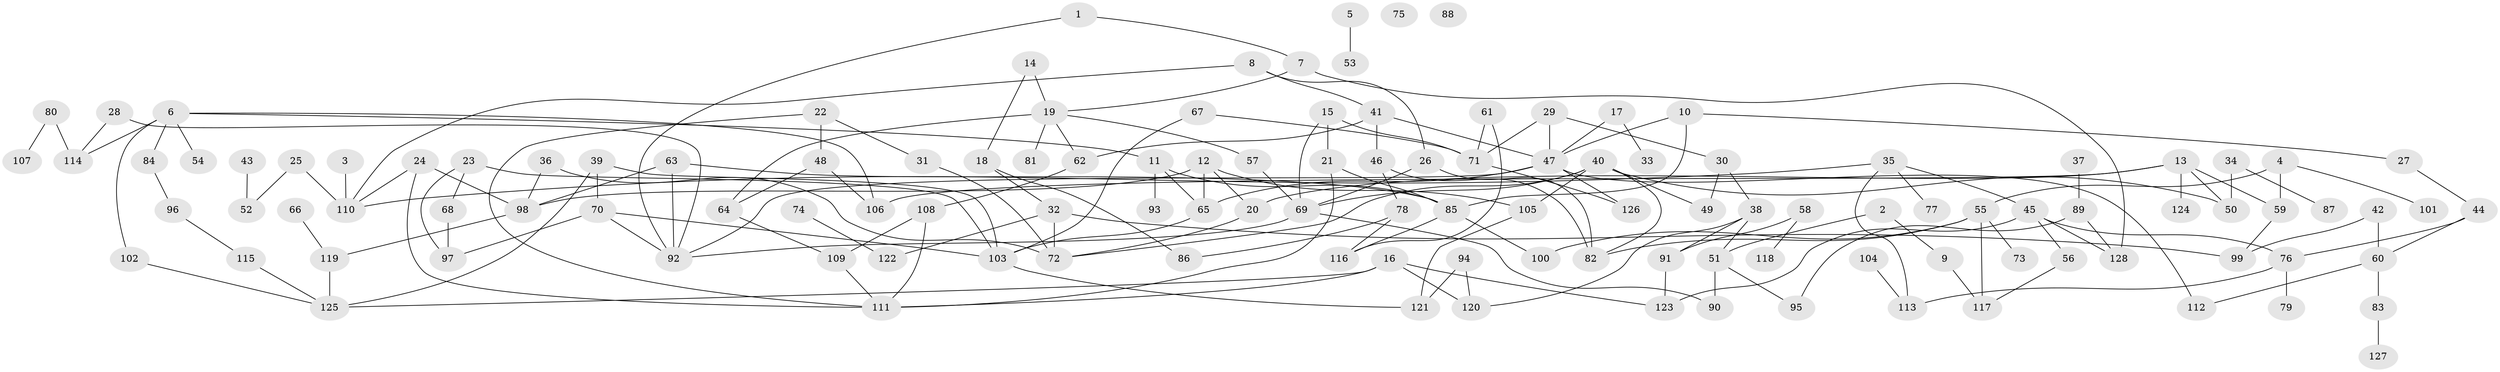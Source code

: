 // coarse degree distribution, {2: 0.23255813953488372, 1: 0.1744186046511628, 4: 0.10465116279069768, 0: 0.03488372093023256, 6: 0.09302325581395349, 3: 0.20930232558139536, 7: 0.046511627906976744, 5: 0.08139534883720931, 10: 0.011627906976744186, 8: 0.011627906976744186}
// Generated by graph-tools (version 1.1) at 2025/41/03/06/25 10:41:20]
// undirected, 128 vertices, 180 edges
graph export_dot {
graph [start="1"]
  node [color=gray90,style=filled];
  1;
  2;
  3;
  4;
  5;
  6;
  7;
  8;
  9;
  10;
  11;
  12;
  13;
  14;
  15;
  16;
  17;
  18;
  19;
  20;
  21;
  22;
  23;
  24;
  25;
  26;
  27;
  28;
  29;
  30;
  31;
  32;
  33;
  34;
  35;
  36;
  37;
  38;
  39;
  40;
  41;
  42;
  43;
  44;
  45;
  46;
  47;
  48;
  49;
  50;
  51;
  52;
  53;
  54;
  55;
  56;
  57;
  58;
  59;
  60;
  61;
  62;
  63;
  64;
  65;
  66;
  67;
  68;
  69;
  70;
  71;
  72;
  73;
  74;
  75;
  76;
  77;
  78;
  79;
  80;
  81;
  82;
  83;
  84;
  85;
  86;
  87;
  88;
  89;
  90;
  91;
  92;
  93;
  94;
  95;
  96;
  97;
  98;
  99;
  100;
  101;
  102;
  103;
  104;
  105;
  106;
  107;
  108;
  109;
  110;
  111;
  112;
  113;
  114;
  115;
  116;
  117;
  118;
  119;
  120;
  121;
  122;
  123;
  124;
  125;
  126;
  127;
  128;
  1 -- 7;
  1 -- 92;
  2 -- 9;
  2 -- 51;
  3 -- 110;
  4 -- 55;
  4 -- 59;
  4 -- 101;
  5 -- 53;
  6 -- 11;
  6 -- 54;
  6 -- 84;
  6 -- 102;
  6 -- 106;
  6 -- 114;
  7 -- 19;
  7 -- 128;
  8 -- 26;
  8 -- 41;
  8 -- 110;
  9 -- 117;
  10 -- 27;
  10 -- 47;
  10 -- 85;
  11 -- 65;
  11 -- 85;
  11 -- 93;
  12 -- 20;
  12 -- 65;
  12 -- 98;
  12 -- 105;
  13 -- 20;
  13 -- 50;
  13 -- 59;
  13 -- 106;
  13 -- 124;
  14 -- 18;
  14 -- 19;
  15 -- 21;
  15 -- 69;
  15 -- 71;
  16 -- 111;
  16 -- 120;
  16 -- 123;
  16 -- 125;
  17 -- 33;
  17 -- 47;
  18 -- 32;
  18 -- 86;
  19 -- 57;
  19 -- 62;
  19 -- 64;
  19 -- 81;
  20 -- 72;
  21 -- 85;
  21 -- 111;
  22 -- 31;
  22 -- 48;
  22 -- 111;
  23 -- 68;
  23 -- 97;
  23 -- 103;
  24 -- 98;
  24 -- 110;
  24 -- 111;
  25 -- 52;
  25 -- 110;
  26 -- 69;
  26 -- 82;
  27 -- 44;
  28 -- 92;
  28 -- 114;
  29 -- 30;
  29 -- 47;
  29 -- 71;
  30 -- 38;
  30 -- 49;
  31 -- 72;
  32 -- 72;
  32 -- 99;
  32 -- 122;
  34 -- 50;
  34 -- 87;
  35 -- 45;
  35 -- 77;
  35 -- 110;
  35 -- 113;
  36 -- 72;
  36 -- 98;
  37 -- 89;
  38 -- 51;
  38 -- 91;
  38 -- 120;
  39 -- 70;
  39 -- 103;
  39 -- 125;
  40 -- 49;
  40 -- 50;
  40 -- 69;
  40 -- 72;
  40 -- 82;
  40 -- 105;
  41 -- 46;
  41 -- 47;
  41 -- 62;
  42 -- 60;
  42 -- 99;
  43 -- 52;
  44 -- 60;
  44 -- 76;
  45 -- 56;
  45 -- 76;
  45 -- 123;
  45 -- 128;
  46 -- 78;
  46 -- 82;
  47 -- 65;
  47 -- 92;
  47 -- 112;
  47 -- 126;
  48 -- 64;
  48 -- 106;
  51 -- 90;
  51 -- 95;
  55 -- 73;
  55 -- 82;
  55 -- 100;
  55 -- 117;
  56 -- 117;
  57 -- 69;
  58 -- 91;
  58 -- 118;
  59 -- 99;
  60 -- 83;
  60 -- 112;
  61 -- 71;
  61 -- 116;
  62 -- 108;
  63 -- 85;
  63 -- 92;
  63 -- 98;
  64 -- 109;
  65 -- 103;
  66 -- 119;
  67 -- 71;
  67 -- 103;
  68 -- 97;
  69 -- 90;
  69 -- 92;
  70 -- 92;
  70 -- 97;
  70 -- 103;
  71 -- 126;
  74 -- 122;
  76 -- 79;
  76 -- 113;
  78 -- 86;
  78 -- 116;
  80 -- 107;
  80 -- 114;
  83 -- 127;
  84 -- 96;
  85 -- 100;
  85 -- 116;
  89 -- 95;
  89 -- 128;
  91 -- 123;
  94 -- 120;
  94 -- 121;
  96 -- 115;
  98 -- 119;
  102 -- 125;
  103 -- 121;
  104 -- 113;
  105 -- 121;
  108 -- 109;
  108 -- 111;
  109 -- 111;
  115 -- 125;
  119 -- 125;
}
